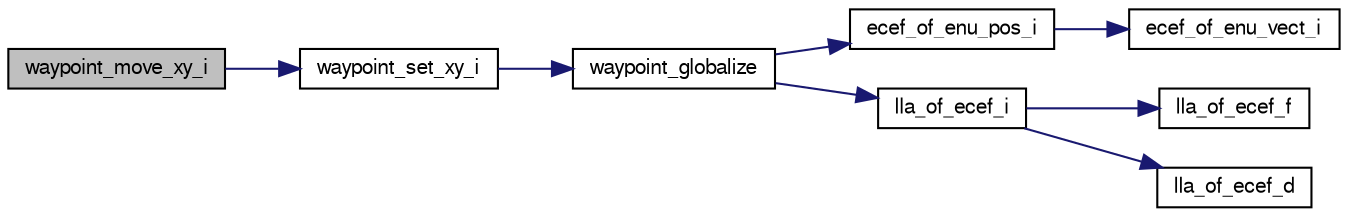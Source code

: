 digraph "waypoint_move_xy_i"
{
  edge [fontname="FreeSans",fontsize="10",labelfontname="FreeSans",labelfontsize="10"];
  node [fontname="FreeSans",fontsize="10",shape=record];
  rankdir="LR";
  Node1 [label="waypoint_move_xy_i",height=0.2,width=0.4,color="black", fillcolor="grey75", style="filled", fontcolor="black"];
  Node1 -> Node2 [color="midnightblue",fontsize="10",style="solid",fontname="FreeSans"];
  Node2 [label="waypoint_set_xy_i",height=0.2,width=0.4,color="black", fillcolor="white", style="filled",URL="$nav_2waypoints_8c.html#a6458406c3ff4259882fa0b93991f3c1e",tooltip="Set only local XY coordinates of waypoint without update altitude. "];
  Node2 -> Node3 [color="midnightblue",fontsize="10",style="solid",fontname="FreeSans"];
  Node3 [label="waypoint_globalize",height=0.2,width=0.4,color="black", fillcolor="white", style="filled",URL="$nav_2waypoints_8c.html#a10acece8582506367e9e9df3694bf31b",tooltip="update global LLA coordinates from its ENU coordinates "];
  Node3 -> Node4 [color="midnightblue",fontsize="10",style="solid",fontname="FreeSans"];
  Node4 [label="ecef_of_enu_pos_i",height=0.2,width=0.4,color="black", fillcolor="white", style="filled",URL="$group__math__geodetic__int.html#gaaeff7441301129ca712e828b9b4f474e",tooltip="Convert a local ENU position to ECEF. "];
  Node4 -> Node5 [color="midnightblue",fontsize="10",style="solid",fontname="FreeSans"];
  Node5 [label="ecef_of_enu_vect_i",height=0.2,width=0.4,color="black", fillcolor="white", style="filled",URL="$group__math__geodetic__int.html#gaabe6e63048c95afdffdd4a581dc5f2b8",tooltip="Rotate a vector from ENU to ECEF. "];
  Node3 -> Node6 [color="midnightblue",fontsize="10",style="solid",fontname="FreeSans"];
  Node6 [label="lla_of_ecef_i",height=0.2,width=0.4,color="black", fillcolor="white", style="filled",URL="$group__math__geodetic__int.html#gaea47a32071c2427f895fcb1df32c4e23",tooltip="Convert a ECEF to LLA. "];
  Node6 -> Node7 [color="midnightblue",fontsize="10",style="solid",fontname="FreeSans"];
  Node7 [label="lla_of_ecef_f",height=0.2,width=0.4,color="black", fillcolor="white", style="filled",URL="$pprz__geodetic__float_8c.html#adecd186d51b41b09f0cad928c0d2f68e"];
  Node6 -> Node8 [color="midnightblue",fontsize="10",style="solid",fontname="FreeSans"];
  Node8 [label="lla_of_ecef_d",height=0.2,width=0.4,color="black", fillcolor="white", style="filled",URL="$group__math__geodetic__double.html#ga9d3464ccabcd97db9fb4e1c7d25dfe16"];
}
